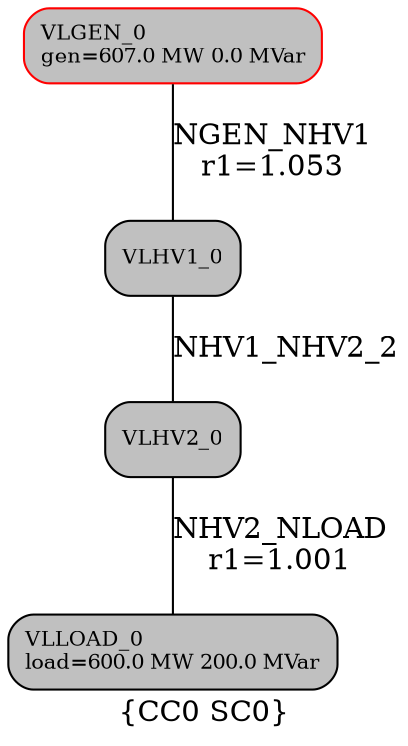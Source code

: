 digraph G {
	node [shape=box];
	compound=true;
	label="\{CC0 SC0\}";
	n0 [label="VLGEN_0\lgen=607.0 MW 0.0 MVar",shape="box",style="filled,rounded",fontsize="10",color="red",fillcolor="grey"];
	n1 [label="VLHV1_0",shape="box",style="filled,rounded",fontsize="10",color="",fillcolor="grey"];
	n2 [label="VLHV2_0",shape="box",style="filled,rounded",fontsize="10",color="",fillcolor="grey"];
	n3 [label="VLLOAD_0\lload=600.0 MW 200.0 MVar",shape="box",style="filled,rounded",fontsize="10",color="",fillcolor="grey"];
	n0 -> n1 [label="NGEN_NHV1\lr1=1.053",color="black",style="",dir="none"];
	n1 -> n2 [label="NHV1_NHV2_2",color="black",style="",dir="none"];
	n2 -> n3 [label="NHV2_NLOAD\lr1=1.001",color="black",style="",dir="none"];
}

